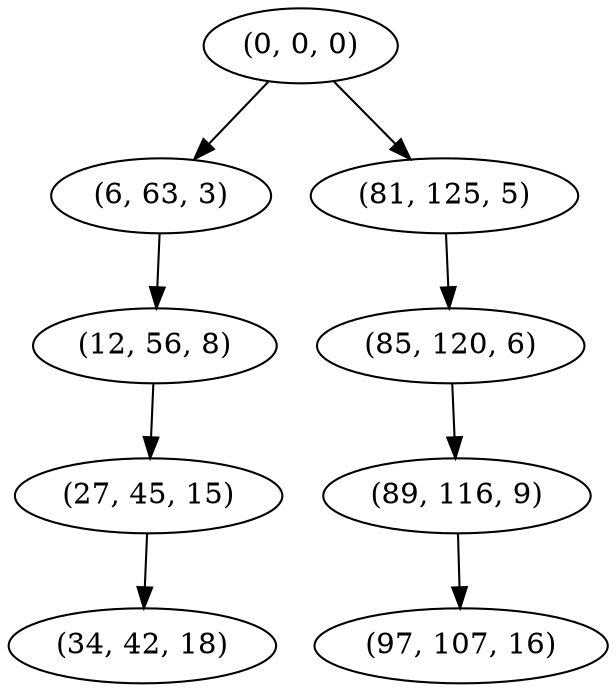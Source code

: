 digraph tree {
    "(0, 0, 0)";
    "(6, 63, 3)";
    "(12, 56, 8)";
    "(27, 45, 15)";
    "(34, 42, 18)";
    "(81, 125, 5)";
    "(85, 120, 6)";
    "(89, 116, 9)";
    "(97, 107, 16)";
    "(0, 0, 0)" -> "(6, 63, 3)";
    "(0, 0, 0)" -> "(81, 125, 5)";
    "(6, 63, 3)" -> "(12, 56, 8)";
    "(12, 56, 8)" -> "(27, 45, 15)";
    "(27, 45, 15)" -> "(34, 42, 18)";
    "(81, 125, 5)" -> "(85, 120, 6)";
    "(85, 120, 6)" -> "(89, 116, 9)";
    "(89, 116, 9)" -> "(97, 107, 16)";
}
